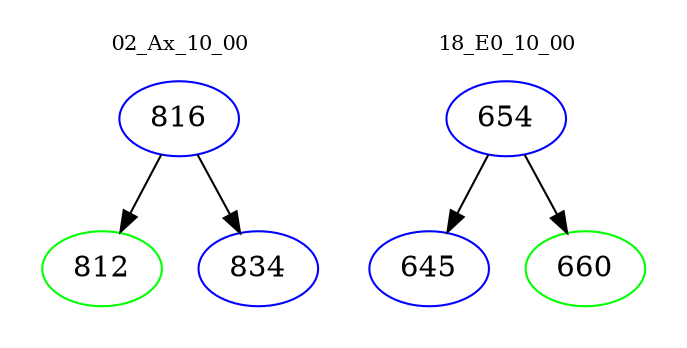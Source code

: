 digraph{
subgraph cluster_0 {
color = white
label = "02_Ax_10_00";
fontsize=10;
T0_816 [label="816", color="blue"]
T0_816 -> T0_812 [color="black"]
T0_812 [label="812", color="green"]
T0_816 -> T0_834 [color="black"]
T0_834 [label="834", color="blue"]
}
subgraph cluster_1 {
color = white
label = "18_E0_10_00";
fontsize=10;
T1_654 [label="654", color="blue"]
T1_654 -> T1_645 [color="black"]
T1_645 [label="645", color="blue"]
T1_654 -> T1_660 [color="black"]
T1_660 [label="660", color="green"]
}
}
